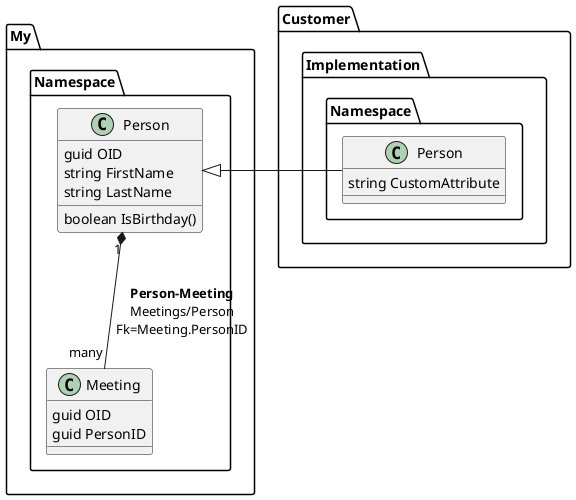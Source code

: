 {
  "sha1": "pw8qimeb651zid4z8da9v0vaq9uy4n2",
  "insertion": {
    "when": "2024-06-04T17:28:41.788Z",
    "user": "plantuml@gmail.com"
  }
}
@startuml
class My.Namespace.Person
class My.Namespace.Meeting
class Customer.Implementation.Namespace.Person
My.Namespace.Person <|- Customer.Implementation.Namespace.Person
Customer.Implementation.Namespace.Person : string CustomAttribute
My.Namespace.Person : guid OID
My.Namespace.Person : string FirstName
My.Namespace.Person : string LastName
My.Namespace.Person : boolean IsBirthday()
My.Namespace.Meeting : guid OID
My.Namespace.Meeting : guid PersonID

My.Namespace.Person "1" *-- "many" My.Namespace.Meeting : <b>Person-Meeting</b>\nMeetings/Person\nFk=Meeting.PersonID

@enduml
